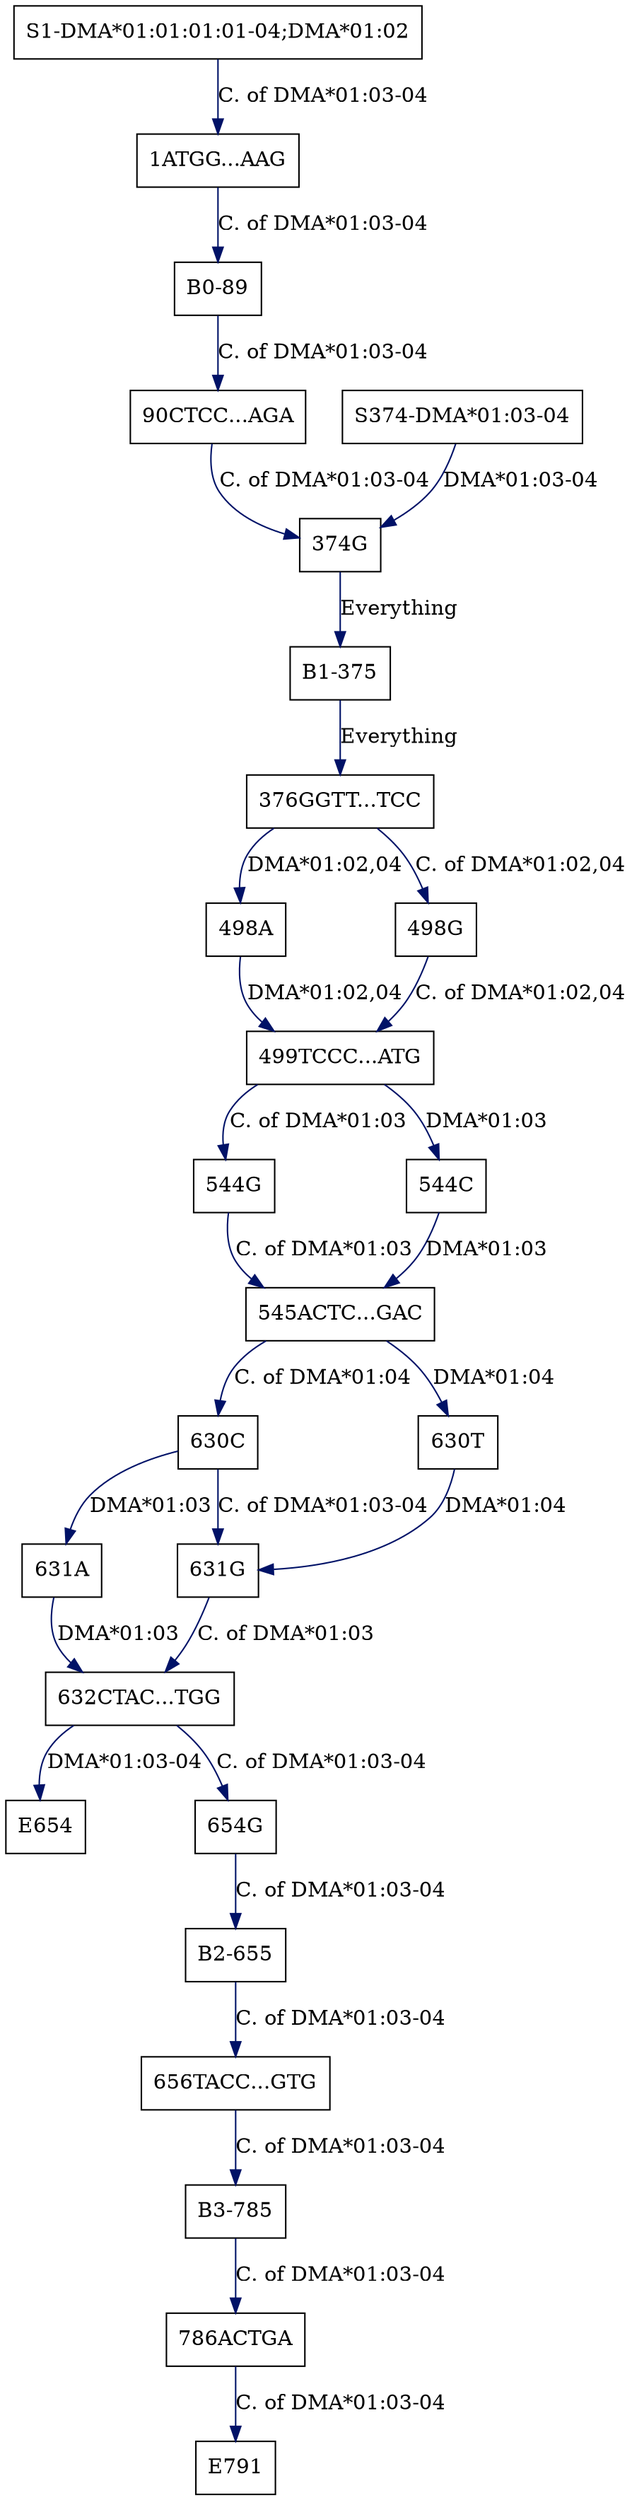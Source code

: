 digraph G {
  "E654" [shape=box, ];
  "656TACC...GTG" [shape=box, ];
  "376GGTT...TCC" [shape=box, ];
  "1ATGG...AAG" [shape=box, ];
  "544G" [shape=box, ];
  "545ACTC...GAC" [shape=box, ];
  "630C" [shape=box, ];
  "S1-DMA*01:01:01:01-04;DMA*01:02" [shape=box, ];
  "630T" [shape=box, ];
  "631G" [shape=box, ];
  "631A" [shape=box, ];
  "E791" [shape=box, ];
  "632CTAC...TGG" [shape=box, ];
  "B2-655" [shape=box, ];
  "654G" [shape=box, ];
  "498A" [shape=box, ];
  "90CTCC...AGA" [shape=box, ];
  "544C" [shape=box, ];
  "B0-89" [shape=box, ];
  "B3-785" [shape=box, ];
  "499TCCC...ATG" [shape=box, ];
  "786ACTGA" [shape=box, ];
  "B1-375" [shape=box, ];
  "374G" [shape=box, ];
  "498G" [shape=box, ];
  "S374-DMA*01:03-04" [shape=box, ];
  
  
  edge [color="#001267", ];
  "656TACC...GTG" -> "B3-785" [label="C. of DMA*01:03-04", ];
  "376GGTT...TCC" -> "498A" [label="DMA*01:02,04", ];
  "376GGTT...TCC" -> "498G" [label="C. of DMA*01:02,04", ];
  "1ATGG...AAG" -> "B0-89" [label="C. of DMA*01:03-04", ];
  "544G" -> "545ACTC...GAC" [label="C. of DMA*01:03", ];
  "545ACTC...GAC" -> "630C" [label="C. of DMA*01:04", ];
  "545ACTC...GAC" -> "630T" [label="DMA*01:04", ];
  "630C" -> "631A" [label="DMA*01:03", ];
  "630C" -> "631G" [label="C. of DMA*01:03-04", ];
  "S1-DMA*01:01:01:01-04;DMA*01:02" -> "1ATGG...AAG" [label="C. of DMA*01:03-04",
                                                      ];
  "630T" -> "631G" [label="DMA*01:04", ];
  "631G" -> "632CTAC...TGG" [label="C. of DMA*01:03", ];
  "631A" -> "632CTAC...TGG" [label="DMA*01:03", ];
  "632CTAC...TGG" -> "E654" [label="DMA*01:03-04", ];
  "632CTAC...TGG" -> "654G" [label="C. of DMA*01:03-04", ];
  "B2-655" -> "656TACC...GTG" [label="C. of DMA*01:03-04", ];
  "654G" -> "B2-655" [label="C. of DMA*01:03-04", ];
  "498A" -> "499TCCC...ATG" [label="DMA*01:02,04", ];
  "90CTCC...AGA" -> "374G" [label="C. of DMA*01:03-04", ];
  "544C" -> "545ACTC...GAC" [label="DMA*01:03", ];
  "B0-89" -> "90CTCC...AGA" [label="C. of DMA*01:03-04", ];
  "B3-785" -> "786ACTGA" [label="C. of DMA*01:03-04", ];
  "499TCCC...ATG" -> "544C" [label="DMA*01:03", ];
  "499TCCC...ATG" -> "544G" [label="C. of DMA*01:03", ];
  "786ACTGA" -> "E791" [label="C. of DMA*01:03-04", ];
  "B1-375" -> "376GGTT...TCC" [label="Everything", ];
  "374G" -> "B1-375" [label="Everything", ];
  "498G" -> "499TCCC...ATG" [label="C. of DMA*01:02,04", ];
  "S374-DMA*01:03-04" -> "374G" [label="DMA*01:03-04", ];
  
  }